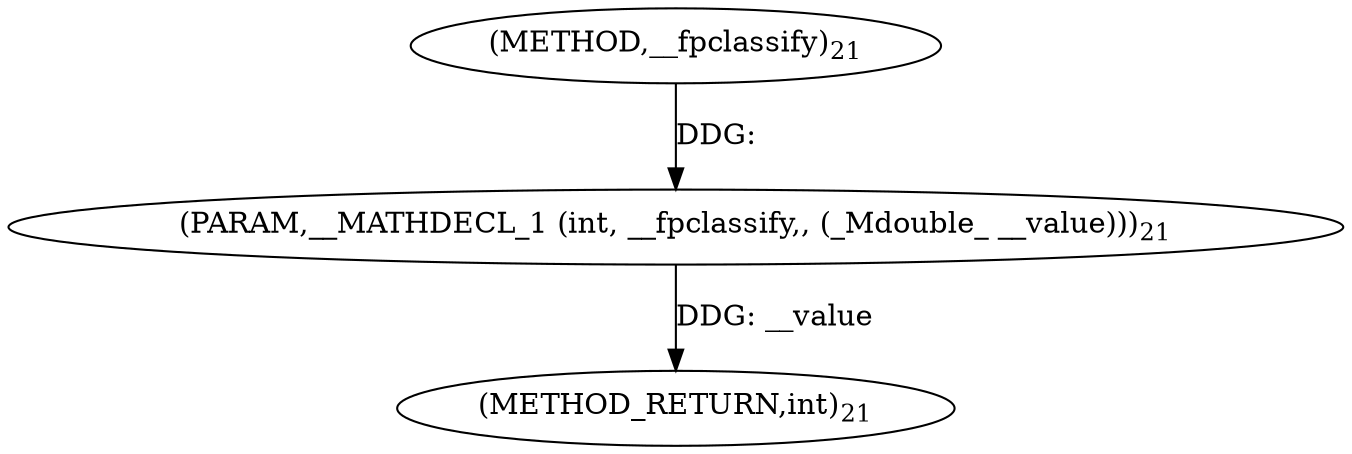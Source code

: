 digraph "__fpclassify" {  
"6220" [label = <(METHOD,__fpclassify)<SUB>21</SUB>> ]
"6222" [label = <(METHOD_RETURN,int)<SUB>21</SUB>> ]
"6221" [label = <(PARAM,__MATHDECL_1 (int, __fpclassify,, (_Mdouble_ __value)))<SUB>21</SUB>> ]
  "6221" -> "6222"  [ label = "DDG: __value"] 
  "6220" -> "6221"  [ label = "DDG: "] 
}
